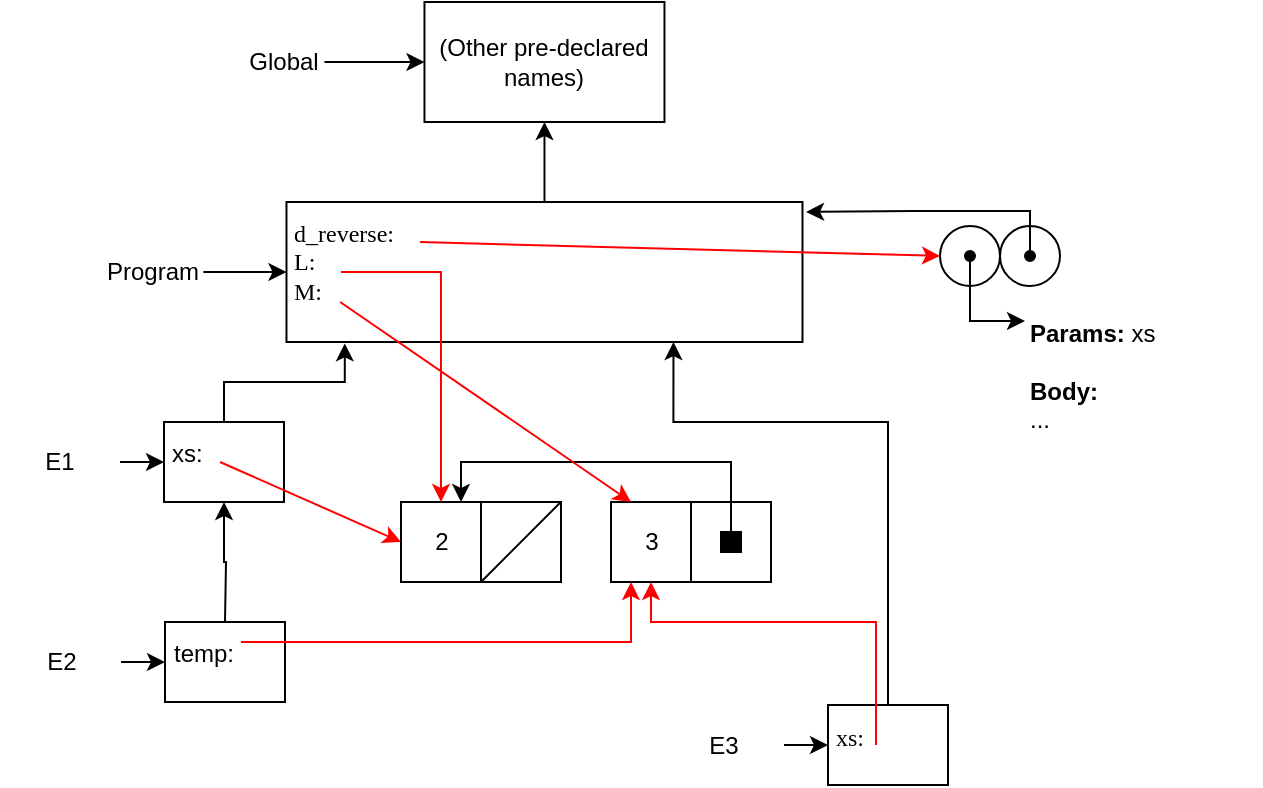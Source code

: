 <mxfile version="12.1.0" type="github" pages="3"><diagram id="VF_ZBnriuetuuz7fPPqq" name="Question 1"><mxGraphModel dx="1648" dy="747" grid="1" gridSize="10" guides="1" tooltips="1" connect="1" arrows="1" fold="1" page="1" pageScale="1" pageWidth="850" pageHeight="1100" math="0" shadow="0"><root><mxCell id="0"/><mxCell id="1" parent="0"/><mxCell id="IwfAGhp90YxtjQ1Y5No1-9" value="" style="group;rounded=0;fillColor=none;align=left;html=1;" parent="1" vertex="1" connectable="0"><mxGeometry x="142.238" y="20" width="210" height="60" as="geometry"/></mxCell><mxCell id="IwfAGhp90YxtjQ1Y5No1-10" value="(Other pre-declared names)" style="rounded=0;whiteSpace=wrap;html=1;align=center;verticalAlign=middle;spacingLeft=0;spacingTop=0;spacingBottom=0;spacingRight=0;spacing=4;" parent="IwfAGhp90YxtjQ1Y5No1-9" vertex="1"><mxGeometry x="90" width="120" height="60" as="geometry"/></mxCell><mxCell id="IwfAGhp90YxtjQ1Y5No1-11" style="edgeStyle=orthogonalEdgeStyle;rounded=0;orthogonalLoop=1;jettySize=auto;html=1;exitX=1;exitY=0.5;exitDx=0;exitDy=0;entryX=0;entryY=0.5;entryDx=0;entryDy=0;" parent="IwfAGhp90YxtjQ1Y5No1-9" source="IwfAGhp90YxtjQ1Y5No1-12" target="IwfAGhp90YxtjQ1Y5No1-10" edge="1"><mxGeometry relative="1" as="geometry"/></mxCell><mxCell id="IwfAGhp90YxtjQ1Y5No1-12" value="Global" style="text;html=1;strokeColor=none;fillColor=none;align=center;verticalAlign=middle;whiteSpace=wrap;rounded=0;" parent="IwfAGhp90YxtjQ1Y5No1-9" vertex="1"><mxGeometry y="20" width="40" height="20" as="geometry"/></mxCell><mxCell id="IwfAGhp90YxtjQ1Y5No1-13" value="" style="group;align=center;" parent="1" vertex="1" connectable="0"><mxGeometry x="71.238" y="120" width="350" height="70" as="geometry"/></mxCell><mxCell id="IwfAGhp90YxtjQ1Y5No1-14" value="&lt;div&gt;&lt;font face=&quot;Lucida Console&quot;&gt;d_reverse:&lt;/font&gt;&lt;/div&gt;&lt;div&gt;&lt;font face=&quot;Lucida Console&quot;&gt;L:&lt;/font&gt;&lt;/div&gt;&lt;div&gt;&lt;font face=&quot;Lucida Console&quot;&gt;M:&lt;br&gt;&lt;/font&gt;&lt;/div&gt;" style="rounded=0;whiteSpace=wrap;html=1;align=left;verticalAlign=top;spacingLeft=0;spacingTop=0;spacingBottom=0;spacingRight=0;spacing=4;" parent="IwfAGhp90YxtjQ1Y5No1-13" vertex="1"><mxGeometry x="92" width="258" height="70" as="geometry"/></mxCell><mxCell id="IwfAGhp90YxtjQ1Y5No1-15" style="edgeStyle=orthogonalEdgeStyle;rounded=0;orthogonalLoop=1;jettySize=auto;html=1;exitX=1;exitY=0.5;exitDx=0;exitDy=0;entryX=0;entryY=0.5;entryDx=0;entryDy=0;" parent="IwfAGhp90YxtjQ1Y5No1-13" source="IwfAGhp90YxtjQ1Y5No1-16" target="IwfAGhp90YxtjQ1Y5No1-14" edge="1"><mxGeometry relative="1" as="geometry"/></mxCell><mxCell id="IwfAGhp90YxtjQ1Y5No1-16" value="Program" style="text;html=1;strokeColor=none;fillColor=none;align=center;verticalAlign=middle;whiteSpace=wrap;rounded=0;" parent="IwfAGhp90YxtjQ1Y5No1-13" vertex="1"><mxGeometry x="-0.738" y="25" width="51.19" height="20" as="geometry"/></mxCell><mxCell id="IwfAGhp90YxtjQ1Y5No1-17" style="edgeStyle=orthogonalEdgeStyle;rounded=0;orthogonalLoop=1;jettySize=auto;html=1;exitX=0.5;exitY=0;exitDx=0;exitDy=0;" parent="1" source="IwfAGhp90YxtjQ1Y5No1-14" target="IwfAGhp90YxtjQ1Y5No1-10" edge="1"><mxGeometry relative="1" as="geometry"/></mxCell><mxCell id="IwfAGhp90YxtjQ1Y5No1-43" value="" style="group" parent="1" vertex="1" connectable="0"><mxGeometry x="490" y="117.5" width="160.5" height="144.966" as="geometry"/></mxCell><mxCell id="IwfAGhp90YxtjQ1Y5No1-44" value="" style="group" parent="IwfAGhp90YxtjQ1Y5No1-43" vertex="1" connectable="0"><mxGeometry y="14.466" width="60" height="30" as="geometry"/></mxCell><mxCell id="IwfAGhp90YxtjQ1Y5No1-45" value="" style="group" parent="IwfAGhp90YxtjQ1Y5No1-44" vertex="1" connectable="0"><mxGeometry width="60" height="30" as="geometry"/></mxCell><mxCell id="IwfAGhp90YxtjQ1Y5No1-46" value="" style="ellipse;whiteSpace=wrap;html=1;aspect=fixed;rounded=0;align=left;" parent="IwfAGhp90YxtjQ1Y5No1-45" vertex="1"><mxGeometry width="30" height="30" as="geometry"/></mxCell><mxCell id="IwfAGhp90YxtjQ1Y5No1-47" value="" style="ellipse;whiteSpace=wrap;html=1;aspect=fixed;rounded=0;align=left;" parent="IwfAGhp90YxtjQ1Y5No1-45" vertex="1"><mxGeometry x="30" width="30" height="30" as="geometry"/></mxCell><mxCell id="IwfAGhp90YxtjQ1Y5No1-48" value="" style="ellipse;whiteSpace=wrap;html=1;aspect=fixed;rounded=0;align=left;fillColor=#000000;" parent="IwfAGhp90YxtjQ1Y5No1-45" vertex="1"><mxGeometry x="42.5" y="12.5" width="5" height="5" as="geometry"/></mxCell><mxCell id="IwfAGhp90YxtjQ1Y5No1-49" value="" style="ellipse;whiteSpace=wrap;html=1;aspect=fixed;rounded=0;align=left;fillColor=#000000;" parent="IwfAGhp90YxtjQ1Y5No1-45" vertex="1"><mxGeometry x="12.5" y="12.5" width="5" height="5" as="geometry"/></mxCell><mxCell id="IwfAGhp90YxtjQ1Y5No1-50" value="&lt;b&gt;Params: &lt;/b&gt;xs&lt;br&gt;&lt;br&gt;&lt;b&gt;Body: &lt;/b&gt;&lt;br&gt;..." style="text;html=1;strokeColor=none;fillColor=none;align=left;verticalAlign=top;whiteSpace=wrap;rounded=0;" parent="IwfAGhp90YxtjQ1Y5No1-43" vertex="1"><mxGeometry x="42.5" y="54.966" width="118" height="90" as="geometry"/></mxCell><mxCell id="IwfAGhp90YxtjQ1Y5No1-51" style="edgeStyle=orthogonalEdgeStyle;rounded=0;orthogonalLoop=1;jettySize=auto;html=1;exitX=0.5;exitY=1;exitDx=0;exitDy=0;" parent="IwfAGhp90YxtjQ1Y5No1-43" source="IwfAGhp90YxtjQ1Y5No1-49" target="IwfAGhp90YxtjQ1Y5No1-50" edge="1"><mxGeometry relative="1" as="geometry"><mxPoint y="79.466" as="sourcePoint"/><mxPoint x="-20" y="62.5" as="targetPoint"/><Array as="points"><mxPoint x="15" y="62"/></Array></mxGeometry></mxCell><mxCell id="IwfAGhp90YxtjQ1Y5No1-52" style="edgeStyle=orthogonalEdgeStyle;rounded=0;orthogonalLoop=1;jettySize=auto;html=1;exitX=0.5;exitY=0;exitDx=0;exitDy=0;entryX=1.007;entryY=0.071;entryDx=0;entryDy=0;entryPerimeter=0;" parent="1" source="IwfAGhp90YxtjQ1Y5No1-48" target="IwfAGhp90YxtjQ1Y5No1-14" edge="1"><mxGeometry relative="1" as="geometry"><mxPoint x="477" y="90" as="targetPoint"/></mxGeometry></mxCell><mxCell id="IwfAGhp90YxtjQ1Y5No1-54" value="" style="group" parent="1" vertex="1" connectable="0"><mxGeometry x="220.5" y="270" width="80" height="40" as="geometry"/></mxCell><mxCell id="IwfAGhp90YxtjQ1Y5No1-55" value="2" style="whiteSpace=wrap;html=1;aspect=fixed;rounded=0;align=center;verticalAlign=middle;" parent="IwfAGhp90YxtjQ1Y5No1-54" vertex="1"><mxGeometry width="40" height="40" as="geometry"/></mxCell><mxCell id="IwfAGhp90YxtjQ1Y5No1-56" value="" style="whiteSpace=wrap;html=1;aspect=fixed;rounded=0;align=center;verticalAlign=middle;" parent="IwfAGhp90YxtjQ1Y5No1-54" vertex="1"><mxGeometry x="40" width="40" height="40" as="geometry"/></mxCell><mxCell id="IwfAGhp90YxtjQ1Y5No1-112" value="" style="endArrow=none;html=1;entryX=0.998;entryY=-0.004;entryDx=0;entryDy=0;entryPerimeter=0;exitX=0;exitY=0.996;exitDx=0;exitDy=0;exitPerimeter=0;strokeColor=#000000;" parent="IwfAGhp90YxtjQ1Y5No1-54" edge="1"><mxGeometry width="50" height="50" relative="1" as="geometry"><mxPoint x="40" y="40" as="sourcePoint"/><mxPoint x="79.92" as="targetPoint"/></mxGeometry></mxCell><mxCell id="IwfAGhp90YxtjQ1Y5No1-65" value="" style="group;verticalAlign=middle;align=center;" parent="1" vertex="1" connectable="0"><mxGeometry x="325.5" y="270" width="80" height="40" as="geometry"/></mxCell><mxCell id="IwfAGhp90YxtjQ1Y5No1-66" value="" style="group;rounded=0;fillColor=none;align=center;html=1;verticalAlign=middle;" parent="IwfAGhp90YxtjQ1Y5No1-65" vertex="1" connectable="0"><mxGeometry width="80" height="40" as="geometry"/></mxCell><mxCell id="IwfAGhp90YxtjQ1Y5No1-67" value="3" style="whiteSpace=wrap;html=1;aspect=fixed;rounded=0;align=center;verticalAlign=middle;" parent="IwfAGhp90YxtjQ1Y5No1-66" vertex="1"><mxGeometry width="40" height="40" as="geometry"/></mxCell><mxCell id="IwfAGhp90YxtjQ1Y5No1-68" value="" style="whiteSpace=wrap;html=1;aspect=fixed;rounded=0;align=center;verticalAlign=middle;" parent="IwfAGhp90YxtjQ1Y5No1-66" vertex="1"><mxGeometry x="40" width="40" height="40" as="geometry"/></mxCell><mxCell id="IwfAGhp90YxtjQ1Y5No1-108" value="" style="whiteSpace=wrap;html=1;aspect=fixed;rounded=0;fillColor=#000000;align=left;strokeColor=#000000;" parent="IwfAGhp90YxtjQ1Y5No1-66" vertex="1"><mxGeometry x="55" y="15" width="10" height="10" as="geometry"/></mxCell><mxCell id="IwfAGhp90YxtjQ1Y5No1-76" value="" style="group" parent="1" vertex="1" connectable="0"><mxGeometry x="20.0" y="230" width="142" height="40" as="geometry"/></mxCell><mxCell id="IwfAGhp90YxtjQ1Y5No1-77" value="xs:" style="rounded=0;whiteSpace=wrap;html=1;align=left;verticalAlign=top;spacingLeft=0;spacingTop=0;spacingBottom=0;spacingRight=0;spacing=4;" parent="IwfAGhp90YxtjQ1Y5No1-76" vertex="1"><mxGeometry x="82" width="60" height="40" as="geometry"/></mxCell><mxCell id="IwfAGhp90YxtjQ1Y5No1-78" style="edgeStyle=orthogonalEdgeStyle;rounded=0;orthogonalLoop=1;jettySize=auto;html=1;exitX=1;exitY=0.5;exitDx=0;exitDy=0;entryX=0;entryY=0.5;entryDx=0;entryDy=0;" parent="IwfAGhp90YxtjQ1Y5No1-76" source="IwfAGhp90YxtjQ1Y5No1-79" target="IwfAGhp90YxtjQ1Y5No1-77" edge="1"><mxGeometry relative="1" as="geometry"/></mxCell><mxCell id="IwfAGhp90YxtjQ1Y5No1-79" value="&lt;div&gt;E1&lt;/div&gt;" style="text;html=1;strokeColor=none;fillColor=none;align=center;verticalAlign=middle;whiteSpace=wrap;rounded=0;" parent="IwfAGhp90YxtjQ1Y5No1-76" vertex="1"><mxGeometry y="10" width="60" height="20" as="geometry"/></mxCell><mxCell id="IwfAGhp90YxtjQ1Y5No1-82" value="" style="group" parent="1" vertex="1" connectable="0"><mxGeometry x="20.5" y="330" width="142" height="40" as="geometry"/></mxCell><mxCell id="IwfAGhp90YxtjQ1Y5No1-83" value="&lt;div&gt;temp:&lt;/div&gt;" style="rounded=0;whiteSpace=wrap;html=1;align=left;verticalAlign=top;spacingLeft=0;spacingTop=0;spacingBottom=0;spacingRight=0;spacing=4;" parent="IwfAGhp90YxtjQ1Y5No1-82" vertex="1"><mxGeometry x="82" width="60" height="40" as="geometry"/></mxCell><mxCell id="IwfAGhp90YxtjQ1Y5No1-84" style="edgeStyle=orthogonalEdgeStyle;rounded=0;orthogonalLoop=1;jettySize=auto;html=1;exitX=1;exitY=0.5;exitDx=0;exitDy=0;entryX=0;entryY=0.5;entryDx=0;entryDy=0;" parent="IwfAGhp90YxtjQ1Y5No1-82" source="IwfAGhp90YxtjQ1Y5No1-85" target="IwfAGhp90YxtjQ1Y5No1-83" edge="1"><mxGeometry relative="1" as="geometry"/></mxCell><mxCell id="IwfAGhp90YxtjQ1Y5No1-85" value="&lt;div&gt;E2&lt;/div&gt;" style="text;html=1;strokeColor=none;fillColor=none;align=center;verticalAlign=middle;whiteSpace=wrap;rounded=0;" parent="IwfAGhp90YxtjQ1Y5No1-82" vertex="1"><mxGeometry y="10" width="60" height="20" as="geometry"/></mxCell><mxCell id="IwfAGhp90YxtjQ1Y5No1-88" value="" style="group" parent="1" vertex="1" connectable="0"><mxGeometry x="352.0" y="371.5" width="142" height="40" as="geometry"/></mxCell><mxCell id="IwfAGhp90YxtjQ1Y5No1-89" value="&lt;font face=&quot;Lucida Console&quot;&gt;xs: &lt;br&gt;&lt;/font&gt;" style="rounded=0;whiteSpace=wrap;html=1;align=left;verticalAlign=top;spacingLeft=0;spacingTop=0;spacingBottom=0;spacingRight=0;spacing=4;" parent="IwfAGhp90YxtjQ1Y5No1-88" vertex="1"><mxGeometry x="82" width="60" height="40" as="geometry"/></mxCell><mxCell id="IwfAGhp90YxtjQ1Y5No1-90" style="edgeStyle=orthogonalEdgeStyle;rounded=0;orthogonalLoop=1;jettySize=auto;html=1;exitX=1;exitY=0.5;exitDx=0;exitDy=0;entryX=0;entryY=0.5;entryDx=0;entryDy=0;" parent="IwfAGhp90YxtjQ1Y5No1-88" source="IwfAGhp90YxtjQ1Y5No1-91" target="IwfAGhp90YxtjQ1Y5No1-89" edge="1"><mxGeometry relative="1" as="geometry"/></mxCell><mxCell id="IwfAGhp90YxtjQ1Y5No1-91" value="E3" style="text;html=1;strokeColor=none;fillColor=none;align=center;verticalAlign=middle;whiteSpace=wrap;rounded=0;" parent="IwfAGhp90YxtjQ1Y5No1-88" vertex="1"><mxGeometry y="10" width="60" height="20" as="geometry"/></mxCell><mxCell id="IwfAGhp90YxtjQ1Y5No1-92" value="" style="edgeStyle=orthogonalEdgeStyle;rounded=0;orthogonalLoop=1;jettySize=auto;html=1;entryX=0.5;entryY=1;entryDx=0;entryDy=0;" parent="1" target="IwfAGhp90YxtjQ1Y5No1-77" edge="1"><mxGeometry relative="1" as="geometry"><mxPoint x="103.5" y="391.5" as="targetPoint"/><mxPoint x="132.5" y="330" as="sourcePoint"/></mxGeometry></mxCell><mxCell id="IwfAGhp90YxtjQ1Y5No1-94" style="edgeStyle=orthogonalEdgeStyle;rounded=0;orthogonalLoop=1;jettySize=auto;html=1;exitX=0.5;exitY=0;exitDx=0;exitDy=0;entryX=0.75;entryY=1;entryDx=0;entryDy=0;" parent="1" source="IwfAGhp90YxtjQ1Y5No1-89" target="IwfAGhp90YxtjQ1Y5No1-14" edge="1"><mxGeometry relative="1" as="geometry"><Array as="points"><mxPoint x="464.5" y="230"/><mxPoint x="356.5" y="230"/></Array></mxGeometry></mxCell><mxCell id="IwfAGhp90YxtjQ1Y5No1-97" value="" style="edgeStyle=orthogonalEdgeStyle;rounded=0;orthogonalLoop=1;jettySize=auto;html=1;entryX=0.113;entryY=1.01;entryDx=0;entryDy=0;exitX=0.5;exitY=0;exitDx=0;exitDy=0;entryPerimeter=0;" parent="1" source="IwfAGhp90YxtjQ1Y5No1-77" target="IwfAGhp90YxtjQ1Y5No1-14" edge="1"><mxGeometry relative="1" as="geometry"><mxPoint x="232.5" y="211.5" as="targetPoint"/></mxGeometry></mxCell><mxCell id="IwfAGhp90YxtjQ1Y5No1-105" style="edgeStyle=orthogonalEdgeStyle;rounded=0;orthogonalLoop=1;jettySize=auto;html=1;entryX=0.5;entryY=0;entryDx=0;entryDy=0;strokeColor=#FF0000;" parent="1" target="IwfAGhp90YxtjQ1Y5No1-55" edge="1"><mxGeometry relative="1" as="geometry"><mxPoint x="190.5" y="155" as="sourcePoint"/><Array as="points"><mxPoint x="240.5" y="155"/></Array></mxGeometry></mxCell><mxCell id="IwfAGhp90YxtjQ1Y5No1-106" style="edgeStyle=orthogonalEdgeStyle;rounded=0;orthogonalLoop=1;jettySize=auto;html=1;exitX=0.4;exitY=0.5;exitDx=0;exitDy=0;entryX=0.5;entryY=1;entryDx=0;entryDy=0;strokeColor=#FF0000;exitPerimeter=0;" parent="1" source="IwfAGhp90YxtjQ1Y5No1-89" target="IwfAGhp90YxtjQ1Y5No1-67" edge="1"><mxGeometry relative="1" as="geometry"><Array as="points"><mxPoint x="458" y="330"/><mxPoint x="345" y="330"/></Array></mxGeometry></mxCell><mxCell id="IwfAGhp90YxtjQ1Y5No1-107" style="edgeStyle=orthogonalEdgeStyle;rounded=0;orthogonalLoop=1;jettySize=auto;html=1;exitX=0.633;exitY=0.25;exitDx=0;exitDy=0;entryX=0.25;entryY=1;entryDx=0;entryDy=0;strokeColor=#FF0000;exitPerimeter=0;" parent="1" source="IwfAGhp90YxtjQ1Y5No1-83" target="IwfAGhp90YxtjQ1Y5No1-67" edge="1"><mxGeometry relative="1" as="geometry"/></mxCell><mxCell id="IwfAGhp90YxtjQ1Y5No1-110" style="edgeStyle=orthogonalEdgeStyle;rounded=0;orthogonalLoop=1;jettySize=auto;html=1;exitX=0.5;exitY=0;exitDx=0;exitDy=0;entryX=0.75;entryY=0;entryDx=0;entryDy=0;strokeColor=#000000;" parent="1" source="IwfAGhp90YxtjQ1Y5No1-108" target="IwfAGhp90YxtjQ1Y5No1-55" edge="1"><mxGeometry relative="1" as="geometry"><Array as="points"><mxPoint x="385.5" y="250"/><mxPoint x="250.5" y="250"/></Array></mxGeometry></mxCell><mxCell id="WaqhyDtt0OW5ewBNpVoo-1" value="" style="endArrow=classic;html=1;strokeColor=#FF0000;exitX=0.104;exitY=0.714;exitDx=0;exitDy=0;exitPerimeter=0;entryX=0.25;entryY=0;entryDx=0;entryDy=0;" parent="1" source="IwfAGhp90YxtjQ1Y5No1-14" target="IwfAGhp90YxtjQ1Y5No1-67" edge="1"><mxGeometry width="50" height="50" relative="1" as="geometry"><mxPoint x="20" y="480" as="sourcePoint"/><mxPoint x="70" y="430" as="targetPoint"/></mxGeometry></mxCell><mxCell id="WaqhyDtt0OW5ewBNpVoo-4" value="" style="endArrow=classic;html=1;strokeColor=#FF0000;entryX=0;entryY=0.5;entryDx=0;entryDy=0;exitX=0.467;exitY=0.5;exitDx=0;exitDy=0;exitPerimeter=0;" parent="1" source="IwfAGhp90YxtjQ1Y5No1-77" target="IwfAGhp90YxtjQ1Y5No1-55" edge="1"><mxGeometry width="50" height="50" relative="1" as="geometry"><mxPoint x="20" y="480" as="sourcePoint"/><mxPoint x="70" y="430" as="targetPoint"/></mxGeometry></mxCell><mxCell id="WaqhyDtt0OW5ewBNpVoo-5" value="" style="endArrow=classic;html=1;strokeColor=#FF0000;entryX=0;entryY=0.5;entryDx=0;entryDy=0;exitX=0.259;exitY=0.286;exitDx=0;exitDy=0;exitPerimeter=0;" parent="1" source="IwfAGhp90YxtjQ1Y5No1-14" target="IwfAGhp90YxtjQ1Y5No1-46" edge="1"><mxGeometry width="50" height="50" relative="1" as="geometry"><mxPoint x="450" y="220" as="sourcePoint"/><mxPoint x="500" y="170" as="targetPoint"/></mxGeometry></mxCell></root></mxGraphModel></diagram><diagram id="-0Q4DTUhl1iKw-ddU51k" name="Question 2"><mxGraphModel dx="1648" dy="747" grid="1" gridSize="10" guides="1" tooltips="1" connect="1" arrows="1" fold="1" page="1" pageScale="1" pageWidth="850" pageHeight="1100" math="0" shadow="0"><root><mxCell id="FPa7B8VxKvEvEsfBk5YI-0"/><mxCell id="FPa7B8VxKvEvEsfBk5YI-1" parent="FPa7B8VxKvEvEsfBk5YI-0"/><mxCell id="FPa7B8VxKvEvEsfBk5YI-2" value="" style="group;rounded=0;fillColor=none;align=left;html=1;strokeColor=none;" parent="FPa7B8VxKvEvEsfBk5YI-1" vertex="1" connectable="0"><mxGeometry x="91.738" y="20" width="210" height="60" as="geometry"/></mxCell><mxCell id="FPa7B8VxKvEvEsfBk5YI-3" value="(Other pre-declared names)" style="rounded=0;whiteSpace=wrap;html=1;align=center;verticalAlign=middle;spacingLeft=0;spacingTop=0;spacingBottom=0;spacingRight=0;spacing=4;" parent="FPa7B8VxKvEvEsfBk5YI-2" vertex="1"><mxGeometry x="90" width="120" height="60" as="geometry"/></mxCell><mxCell id="FPa7B8VxKvEvEsfBk5YI-4" style="edgeStyle=orthogonalEdgeStyle;rounded=0;orthogonalLoop=1;jettySize=auto;html=1;exitX=1;exitY=0.5;exitDx=0;exitDy=0;entryX=0;entryY=0.5;entryDx=0;entryDy=0;" parent="FPa7B8VxKvEvEsfBk5YI-2" source="FPa7B8VxKvEvEsfBk5YI-5" target="FPa7B8VxKvEvEsfBk5YI-3" edge="1"><mxGeometry relative="1" as="geometry"/></mxCell><mxCell id="FPa7B8VxKvEvEsfBk5YI-5" value="Global" style="text;html=1;strokeColor=none;fillColor=none;align=center;verticalAlign=middle;whiteSpace=wrap;rounded=0;" parent="FPa7B8VxKvEvEsfBk5YI-2" vertex="1"><mxGeometry y="20" width="40" height="20" as="geometry"/></mxCell><mxCell id="FPa7B8VxKvEvEsfBk5YI-6" value="" style="group;align=center;strokeColor=none;" parent="FPa7B8VxKvEvEsfBk5YI-1" vertex="1" connectable="0"><mxGeometry x="20.738" y="120" width="350" height="70" as="geometry"/></mxCell><mxCell id="FPa7B8VxKvEvEsfBk5YI-7" value="&lt;div&gt;twice:&lt;/div&gt;&lt;div&gt;yy: 15&lt;br&gt;&lt;/div&gt;" style="rounded=0;whiteSpace=wrap;html=1;align=left;verticalAlign=top;spacingLeft=0;spacingTop=0;spacingBottom=0;spacingRight=0;spacing=4;" parent="FPa7B8VxKvEvEsfBk5YI-6" vertex="1"><mxGeometry x="92" width="258" height="70" as="geometry"/></mxCell><mxCell id="FPa7B8VxKvEvEsfBk5YI-8" style="edgeStyle=orthogonalEdgeStyle;rounded=0;orthogonalLoop=1;jettySize=auto;html=1;exitX=1;exitY=0.5;exitDx=0;exitDy=0;entryX=0;entryY=0.5;entryDx=0;entryDy=0;" parent="FPa7B8VxKvEvEsfBk5YI-6" source="FPa7B8VxKvEvEsfBk5YI-9" target="FPa7B8VxKvEvEsfBk5YI-7" edge="1"><mxGeometry relative="1" as="geometry"/></mxCell><mxCell id="FPa7B8VxKvEvEsfBk5YI-9" value="Program" style="text;html=1;strokeColor=none;fillColor=none;align=center;verticalAlign=middle;whiteSpace=wrap;rounded=0;" parent="FPa7B8VxKvEvEsfBk5YI-6" vertex="1"><mxGeometry x="-0.738" y="25" width="51.19" height="20" as="geometry"/></mxCell><mxCell id="FPa7B8VxKvEvEsfBk5YI-10" style="edgeStyle=orthogonalEdgeStyle;rounded=0;orthogonalLoop=1;jettySize=auto;html=1;exitX=0.5;exitY=0;exitDx=0;exitDy=0;strokeColor=#000000;" parent="FPa7B8VxKvEvEsfBk5YI-1" source="FPa7B8VxKvEvEsfBk5YI-7" target="FPa7B8VxKvEvEsfBk5YI-3" edge="1"><mxGeometry relative="1" as="geometry"/></mxCell><mxCell id="BxCmsMI_4xoumozLW6Kw-0" value="" style="group" parent="FPa7B8VxKvEvEsfBk5YI-1" vertex="1" connectable="0"><mxGeometry x="52" y="220" width="160.5" height="144.966" as="geometry"/></mxCell><mxCell id="BxCmsMI_4xoumozLW6Kw-1" value="" style="group" parent="BxCmsMI_4xoumozLW6Kw-0" vertex="1" connectable="0"><mxGeometry y="19.966" width="60" height="30" as="geometry"/></mxCell><mxCell id="BxCmsMI_4xoumozLW6Kw-2" value="" style="group" parent="BxCmsMI_4xoumozLW6Kw-1" vertex="1" connectable="0"><mxGeometry width="60" height="30" as="geometry"/></mxCell><mxCell id="BxCmsMI_4xoumozLW6Kw-3" value="" style="ellipse;whiteSpace=wrap;html=1;aspect=fixed;rounded=0;align=left;" parent="BxCmsMI_4xoumozLW6Kw-2" vertex="1"><mxGeometry width="30" height="30" as="geometry"/></mxCell><mxCell id="BxCmsMI_4xoumozLW6Kw-4" value="" style="ellipse;whiteSpace=wrap;html=1;aspect=fixed;rounded=0;align=left;" parent="BxCmsMI_4xoumozLW6Kw-2" vertex="1"><mxGeometry x="30" width="30" height="30" as="geometry"/></mxCell><mxCell id="BxCmsMI_4xoumozLW6Kw-5" value="" style="ellipse;whiteSpace=wrap;html=1;aspect=fixed;rounded=0;align=left;fillColor=#000000;" parent="BxCmsMI_4xoumozLW6Kw-2" vertex="1"><mxGeometry x="42.5" y="12.5" width="5" height="5" as="geometry"/></mxCell><mxCell id="BxCmsMI_4xoumozLW6Kw-6" value="" style="ellipse;whiteSpace=wrap;html=1;aspect=fixed;rounded=0;align=left;fillColor=#000000;" parent="BxCmsMI_4xoumozLW6Kw-2" vertex="1"><mxGeometry x="12.5" y="12.5" width="5" height="5" as="geometry"/></mxCell><mxCell id="BxCmsMI_4xoumozLW6Kw-7" value="&lt;b&gt;Params: &lt;/b&gt;f&lt;br&gt;&lt;br&gt;&lt;b&gt;Body: &lt;/b&gt;&lt;br&gt;x =&amp;gt; f(f(x))" style="text;html=1;strokeColor=none;fillColor=none;align=left;verticalAlign=top;whiteSpace=wrap;rounded=0;" parent="BxCmsMI_4xoumozLW6Kw-0" vertex="1"><mxGeometry x="42.5" y="54.966" width="118" height="90" as="geometry"/></mxCell><mxCell id="BxCmsMI_4xoumozLW6Kw-8" style="edgeStyle=orthogonalEdgeStyle;rounded=0;orthogonalLoop=1;jettySize=auto;html=1;exitX=0.5;exitY=1;exitDx=0;exitDy=0;entryX=0;entryY=0.25;entryDx=0;entryDy=0;" parent="BxCmsMI_4xoumozLW6Kw-0" source="BxCmsMI_4xoumozLW6Kw-6" target="BxCmsMI_4xoumozLW6Kw-7" edge="1"><mxGeometry relative="1" as="geometry"><mxPoint y="84.966" as="sourcePoint"/></mxGeometry></mxCell><mxCell id="BxCmsMI_4xoumozLW6Kw-9" style="edgeStyle=orthogonalEdgeStyle;rounded=0;orthogonalLoop=1;jettySize=auto;html=1;exitX=0.5;exitY=0;exitDx=0;exitDy=0;entryX=0.059;entryY=1;entryDx=0;entryDy=0;entryPerimeter=0;" parent="FPa7B8VxKvEvEsfBk5YI-1" source="BxCmsMI_4xoumozLW6Kw-5" target="FPa7B8VxKvEvEsfBk5YI-7" edge="1"><mxGeometry relative="1" as="geometry"><mxPoint x="96.69" y="220" as="targetPoint"/></mxGeometry></mxCell><mxCell id="BxCmsMI_4xoumozLW6Kw-10" value="" style="endArrow=classic;html=1;exitX=0.144;exitY=0.143;exitDx=0;exitDy=0;exitPerimeter=0;entryX=0.5;entryY=0;entryDx=0;entryDy=0;strokeColor=#FF0000;" parent="FPa7B8VxKvEvEsfBk5YI-1" source="FPa7B8VxKvEvEsfBk5YI-7" target="BxCmsMI_4xoumozLW6Kw-3" edge="1"><mxGeometry width="50" height="50" relative="1" as="geometry"><mxPoint x="280" y="350" as="sourcePoint"/><mxPoint x="330" y="300" as="targetPoint"/></mxGeometry></mxCell><mxCell id="BxCmsMI_4xoumozLW6Kw-11" value="" style="group" parent="FPa7B8VxKvEvEsfBk5YI-1" vertex="1" connectable="0"><mxGeometry x="182" y="220" width="160.5" height="144.966" as="geometry"/></mxCell><mxCell id="BxCmsMI_4xoumozLW6Kw-12" value="" style="group" parent="BxCmsMI_4xoumozLW6Kw-11" vertex="1" connectable="0"><mxGeometry y="19.966" width="60" height="30" as="geometry"/></mxCell><mxCell id="BxCmsMI_4xoumozLW6Kw-13" value="" style="group" parent="BxCmsMI_4xoumozLW6Kw-12" vertex="1" connectable="0"><mxGeometry width="60" height="30" as="geometry"/></mxCell><mxCell id="BxCmsMI_4xoumozLW6Kw-14" value="" style="ellipse;whiteSpace=wrap;html=1;aspect=fixed;rounded=0;align=left;" parent="BxCmsMI_4xoumozLW6Kw-13" vertex="1"><mxGeometry width="30" height="30" as="geometry"/></mxCell><mxCell id="BxCmsMI_4xoumozLW6Kw-15" value="" style="ellipse;whiteSpace=wrap;html=1;aspect=fixed;rounded=0;align=left;direction=south;" parent="BxCmsMI_4xoumozLW6Kw-13" vertex="1"><mxGeometry x="30" width="30" height="30" as="geometry"/></mxCell><mxCell id="BxCmsMI_4xoumozLW6Kw-16" value="" style="ellipse;whiteSpace=wrap;html=1;aspect=fixed;rounded=0;align=left;fillColor=#000000;" parent="BxCmsMI_4xoumozLW6Kw-13" vertex="1"><mxGeometry x="42.5" y="12.5" width="5" height="5" as="geometry"/></mxCell><mxCell id="BxCmsMI_4xoumozLW6Kw-17" value="" style="ellipse;whiteSpace=wrap;html=1;aspect=fixed;rounded=0;align=left;fillColor=#000000;" parent="BxCmsMI_4xoumozLW6Kw-13" vertex="1"><mxGeometry x="12.5" y="12.5" width="5" height="5" as="geometry"/></mxCell><mxCell id="BxCmsMI_4xoumozLW6Kw-18" value="&lt;b&gt;Params: &lt;/b&gt;x&lt;br&gt;&lt;br&gt;&lt;b&gt;Body: &lt;/b&gt;&lt;br&gt;2 * x + 1" style="text;html=1;strokeColor=none;fillColor=none;align=left;verticalAlign=top;whiteSpace=wrap;rounded=0;" parent="BxCmsMI_4xoumozLW6Kw-11" vertex="1"><mxGeometry x="42.5" y="54.966" width="118" height="90" as="geometry"/></mxCell><mxCell id="BxCmsMI_4xoumozLW6Kw-19" style="edgeStyle=orthogonalEdgeStyle;rounded=0;orthogonalLoop=1;jettySize=auto;html=1;exitX=0.5;exitY=1;exitDx=0;exitDy=0;entryX=0;entryY=0.25;entryDx=0;entryDy=0;" parent="BxCmsMI_4xoumozLW6Kw-11" source="BxCmsMI_4xoumozLW6Kw-17" target="BxCmsMI_4xoumozLW6Kw-18" edge="1"><mxGeometry relative="1" as="geometry"><mxPoint y="84.966" as="sourcePoint"/></mxGeometry></mxCell><mxCell id="BxCmsMI_4xoumozLW6Kw-20" style="edgeStyle=orthogonalEdgeStyle;rounded=0;orthogonalLoop=1;jettySize=auto;html=1;exitX=0.5;exitY=0;exitDx=0;exitDy=0;entryX=0.25;entryY=1;entryDx=0;entryDy=0;" parent="FPa7B8VxKvEvEsfBk5YI-1" source="BxCmsMI_4xoumozLW6Kw-16" target="FPa7B8VxKvEvEsfBk5YI-7" edge="1"><mxGeometry relative="1" as="geometry"><mxPoint x="226.69" y="220" as="targetPoint"/></mxGeometry></mxCell><mxCell id="BxCmsMI_4xoumozLW6Kw-23" value="" style="group" parent="FPa7B8VxKvEvEsfBk5YI-1" vertex="1" connectable="0"><mxGeometry x="190.0" y="400" width="142" height="40" as="geometry"/></mxCell><mxCell id="BxCmsMI_4xoumozLW6Kw-24" value="f: " style="rounded=0;whiteSpace=wrap;html=1;align=left;verticalAlign=top;spacingLeft=0;spacingTop=0;spacingBottom=0;spacingRight=0;spacing=4;" parent="BxCmsMI_4xoumozLW6Kw-23" vertex="1"><mxGeometry x="82" width="60" height="40" as="geometry"/></mxCell><mxCell id="BxCmsMI_4xoumozLW6Kw-25" style="edgeStyle=orthogonalEdgeStyle;rounded=0;orthogonalLoop=1;jettySize=auto;html=1;exitX=1;exitY=0.5;exitDx=0;exitDy=0;entryX=0;entryY=0.5;entryDx=0;entryDy=0;" parent="BxCmsMI_4xoumozLW6Kw-23" source="BxCmsMI_4xoumozLW6Kw-26" target="BxCmsMI_4xoumozLW6Kw-24" edge="1"><mxGeometry relative="1" as="geometry"/></mxCell><mxCell id="BxCmsMI_4xoumozLW6Kw-26" value="E1" style="text;html=1;strokeColor=none;fillColor=none;align=center;verticalAlign=middle;whiteSpace=wrap;rounded=0;" parent="BxCmsMI_4xoumozLW6Kw-23" vertex="1"><mxGeometry y="10" width="60" height="20" as="geometry"/></mxCell><mxCell id="BxCmsMI_4xoumozLW6Kw-27" style="edgeStyle=orthogonalEdgeStyle;rounded=0;orthogonalLoop=1;jettySize=auto;html=1;exitX=0.5;exitY=0;exitDx=0;exitDy=0;strokeColor=#000000;entryX=0.732;entryY=1.013;entryDx=0;entryDy=0;entryPerimeter=0;" parent="FPa7B8VxKvEvEsfBk5YI-1" source="BxCmsMI_4xoumozLW6Kw-24" target="FPa7B8VxKvEvEsfBk5YI-7" edge="1"><mxGeometry relative="1" as="geometry"><mxPoint x="330" y="240" as="targetPoint"/><Array as="points"><mxPoint x="302" y="240"/></Array></mxGeometry></mxCell><mxCell id="BxCmsMI_4xoumozLW6Kw-28" value="" style="endArrow=classic;html=1;strokeColor=#FF0000;exitX=0.3;exitY=0.5;exitDx=0;exitDy=0;exitPerimeter=0;entryX=1;entryY=0.5;entryDx=0;entryDy=0;" parent="FPa7B8VxKvEvEsfBk5YI-1" source="BxCmsMI_4xoumozLW6Kw-24" target="BxCmsMI_4xoumozLW6Kw-15" edge="1"><mxGeometry width="50" height="50" relative="1" as="geometry"><mxPoint x="20" y="510" as="sourcePoint"/><mxPoint x="70" y="460" as="targetPoint"/></mxGeometry></mxCell><mxCell id="BxCmsMI_4xoumozLW6Kw-29" value="" style="group" parent="FPa7B8VxKvEvEsfBk5YI-1" vertex="1" connectable="0"><mxGeometry x="153.5" y="449.833" width="268.5" height="170.167" as="geometry"/></mxCell><mxCell id="BxCmsMI_4xoumozLW6Kw-30" value="" style="group" parent="BxCmsMI_4xoumozLW6Kw-29" vertex="1" connectable="0"><mxGeometry y="19.966" width="60" height="30" as="geometry"/></mxCell><mxCell id="BxCmsMI_4xoumozLW6Kw-31" value="" style="group" parent="BxCmsMI_4xoumozLW6Kw-30" vertex="1" connectable="0"><mxGeometry width="60" height="30" as="geometry"/></mxCell><mxCell id="BxCmsMI_4xoumozLW6Kw-32" value="" style="ellipse;whiteSpace=wrap;html=1;aspect=fixed;rounded=0;align=left;" parent="BxCmsMI_4xoumozLW6Kw-31" vertex="1"><mxGeometry width="30" height="30" as="geometry"/></mxCell><mxCell id="BxCmsMI_4xoumozLW6Kw-33" value="" style="ellipse;whiteSpace=wrap;html=1;aspect=fixed;rounded=0;align=left;" parent="BxCmsMI_4xoumozLW6Kw-31" vertex="1"><mxGeometry x="30" width="30" height="30" as="geometry"/></mxCell><mxCell id="BxCmsMI_4xoumozLW6Kw-34" value="" style="ellipse;whiteSpace=wrap;html=1;aspect=fixed;rounded=0;align=left;fillColor=#000000;" parent="BxCmsMI_4xoumozLW6Kw-31" vertex="1"><mxGeometry x="42.5" y="12.5" width="5" height="5" as="geometry"/></mxCell><mxCell id="BxCmsMI_4xoumozLW6Kw-35" value="" style="ellipse;whiteSpace=wrap;html=1;aspect=fixed;rounded=0;align=left;fillColor=#000000;" parent="BxCmsMI_4xoumozLW6Kw-31" vertex="1"><mxGeometry x="12.5" y="12.5" width="5" height="5" as="geometry"/></mxCell><mxCell id="BxCmsMI_4xoumozLW6Kw-36" value="&lt;b&gt;Params: &lt;/b&gt;x&lt;br&gt;&lt;br&gt;&lt;b&gt;Body: &lt;/b&gt;&lt;br&gt;f(f(x))" style="text;html=1;strokeColor=none;fillColor=none;align=left;verticalAlign=top;whiteSpace=wrap;rounded=0;" parent="BxCmsMI_4xoumozLW6Kw-29" vertex="1"><mxGeometry x="42.5" y="54.966" width="118" height="90" as="geometry"/></mxCell><mxCell id="BxCmsMI_4xoumozLW6Kw-37" style="edgeStyle=orthogonalEdgeStyle;rounded=0;orthogonalLoop=1;jettySize=auto;html=1;exitX=0.5;exitY=1;exitDx=0;exitDy=0;entryX=0;entryY=0.25;entryDx=0;entryDy=0;" parent="BxCmsMI_4xoumozLW6Kw-29" source="BxCmsMI_4xoumozLW6Kw-35" target="BxCmsMI_4xoumozLW6Kw-36" edge="1"><mxGeometry relative="1" as="geometry"><mxPoint y="84.966" as="sourcePoint"/></mxGeometry></mxCell><mxCell id="BxCmsMI_4xoumozLW6Kw-39" value="" style="group" parent="BxCmsMI_4xoumozLW6Kw-29" vertex="1" connectable="0"><mxGeometry x="36.5" y="130.167" width="142" height="40" as="geometry"/></mxCell><mxCell id="BxCmsMI_4xoumozLW6Kw-40" value="x: 3" style="rounded=0;whiteSpace=wrap;html=1;align=left;verticalAlign=top;spacingLeft=0;spacingTop=0;spacingBottom=0;spacingRight=0;spacing=4;" parent="BxCmsMI_4xoumozLW6Kw-39" vertex="1"><mxGeometry x="82" width="60" height="40" as="geometry"/></mxCell><mxCell id="BxCmsMI_4xoumozLW6Kw-41" style="edgeStyle=orthogonalEdgeStyle;rounded=0;orthogonalLoop=1;jettySize=auto;html=1;exitX=1;exitY=0.5;exitDx=0;exitDy=0;entryX=0;entryY=0.5;entryDx=0;entryDy=0;" parent="BxCmsMI_4xoumozLW6Kw-39" source="BxCmsMI_4xoumozLW6Kw-42" target="BxCmsMI_4xoumozLW6Kw-40" edge="1"><mxGeometry relative="1" as="geometry"/></mxCell><mxCell id="BxCmsMI_4xoumozLW6Kw-42" value="E2" style="text;html=1;strokeColor=none;fillColor=none;align=center;verticalAlign=middle;whiteSpace=wrap;rounded=0;" parent="BxCmsMI_4xoumozLW6Kw-39" vertex="1"><mxGeometry y="10" width="60" height="20" as="geometry"/></mxCell><mxCell id="BxCmsMI_4xoumozLW6Kw-38" style="edgeStyle=orthogonalEdgeStyle;rounded=0;orthogonalLoop=1;jettySize=auto;html=1;exitX=0.5;exitY=0;exitDx=0;exitDy=0;entryX=0.25;entryY=1;entryDx=0;entryDy=0;" parent="FPa7B8VxKvEvEsfBk5YI-1" source="BxCmsMI_4xoumozLW6Kw-34" target="BxCmsMI_4xoumozLW6Kw-24" edge="1"><mxGeometry relative="1" as="geometry"><mxPoint x="250.405" y="440.19" as="targetPoint"/></mxGeometry></mxCell><mxCell id="BxCmsMI_4xoumozLW6Kw-43" style="edgeStyle=orthogonalEdgeStyle;rounded=0;orthogonalLoop=1;jettySize=auto;html=1;exitX=0.5;exitY=0;exitDx=0;exitDy=0;entryX=0.5;entryY=1;entryDx=0;entryDy=0;strokeColor=#000000;" parent="FPa7B8VxKvEvEsfBk5YI-1" source="BxCmsMI_4xoumozLW6Kw-40" target="BxCmsMI_4xoumozLW6Kw-24" edge="1"><mxGeometry relative="1" as="geometry"/></mxCell><mxCell id="BxCmsMI_4xoumozLW6Kw-44" value="" style="group" parent="FPa7B8VxKvEvEsfBk5YI-1" vertex="1" connectable="0"><mxGeometry x="310.0" y="340" width="142" height="40" as="geometry"/></mxCell><mxCell id="BxCmsMI_4xoumozLW6Kw-45" value="x: 3" style="rounded=0;whiteSpace=wrap;html=1;align=left;verticalAlign=top;spacingLeft=0;spacingTop=0;spacingBottom=0;spacingRight=0;spacing=4;" parent="BxCmsMI_4xoumozLW6Kw-44" vertex="1"><mxGeometry x="82" width="60" height="40" as="geometry"/></mxCell><mxCell id="BxCmsMI_4xoumozLW6Kw-46" style="edgeStyle=orthogonalEdgeStyle;rounded=0;orthogonalLoop=1;jettySize=auto;html=1;exitX=1;exitY=0.5;exitDx=0;exitDy=0;entryX=0;entryY=0.5;entryDx=0;entryDy=0;" parent="BxCmsMI_4xoumozLW6Kw-44" source="BxCmsMI_4xoumozLW6Kw-47" target="BxCmsMI_4xoumozLW6Kw-45" edge="1"><mxGeometry relative="1" as="geometry"/></mxCell><mxCell id="BxCmsMI_4xoumozLW6Kw-47" value="E3" style="text;html=1;strokeColor=none;fillColor=none;align=center;verticalAlign=middle;whiteSpace=wrap;rounded=0;" parent="BxCmsMI_4xoumozLW6Kw-44" vertex="1"><mxGeometry y="10" width="60" height="20" as="geometry"/></mxCell><mxCell id="BxCmsMI_4xoumozLW6Kw-48" style="edgeStyle=orthogonalEdgeStyle;rounded=0;orthogonalLoop=1;jettySize=auto;html=1;exitX=0.5;exitY=0;exitDx=0;exitDy=0;entryX=0.817;entryY=0.996;entryDx=0;entryDy=0;entryPerimeter=0;strokeColor=#000000;" parent="FPa7B8VxKvEvEsfBk5YI-1" source="BxCmsMI_4xoumozLW6Kw-45" target="FPa7B8VxKvEvEsfBk5YI-7" edge="1"><mxGeometry relative="1" as="geometry"/></mxCell><mxCell id="BxCmsMI_4xoumozLW6Kw-49" value="" style="group" parent="FPa7B8VxKvEvEsfBk5YI-1" vertex="1" connectable="0"><mxGeometry x="351.0" y="410" width="142" height="40" as="geometry"/></mxCell><mxCell id="BxCmsMI_4xoumozLW6Kw-50" value="x: 7" style="rounded=0;whiteSpace=wrap;html=1;align=left;verticalAlign=top;spacingLeft=0;spacingTop=0;spacingBottom=0;spacingRight=0;spacing=4;" parent="BxCmsMI_4xoumozLW6Kw-49" vertex="1"><mxGeometry x="82" width="60" height="40" as="geometry"/></mxCell><mxCell id="BxCmsMI_4xoumozLW6Kw-51" style="edgeStyle=orthogonalEdgeStyle;rounded=0;orthogonalLoop=1;jettySize=auto;html=1;exitX=1;exitY=0.5;exitDx=0;exitDy=0;entryX=0;entryY=0.5;entryDx=0;entryDy=0;" parent="BxCmsMI_4xoumozLW6Kw-49" source="BxCmsMI_4xoumozLW6Kw-52" target="BxCmsMI_4xoumozLW6Kw-50" edge="1"><mxGeometry relative="1" as="geometry"/></mxCell><mxCell id="BxCmsMI_4xoumozLW6Kw-52" value="E4" style="text;html=1;strokeColor=none;fillColor=none;align=center;verticalAlign=middle;whiteSpace=wrap;rounded=0;" parent="BxCmsMI_4xoumozLW6Kw-49" vertex="1"><mxGeometry y="10" width="60" height="20" as="geometry"/></mxCell><mxCell id="BxCmsMI_4xoumozLW6Kw-53" style="edgeStyle=orthogonalEdgeStyle;rounded=0;orthogonalLoop=1;jettySize=auto;html=1;exitX=0.5;exitY=0;exitDx=0;exitDy=0;entryX=0.939;entryY=1.023;entryDx=0;entryDy=0;entryPerimeter=0;strokeColor=#000000;" parent="FPa7B8VxKvEvEsfBk5YI-1" source="BxCmsMI_4xoumozLW6Kw-50" target="FPa7B8VxKvEvEsfBk5YI-7" edge="1"><mxGeometry relative="1" as="geometry"><Array as="points"><mxPoint x="463" y="240"/><mxPoint x="355" y="240"/></Array></mxGeometry></mxCell></root></mxGraphModel></diagram><diagram id="MIM-SnnC4e8tszSFMRHY" name="Question 3"><mxGraphModel dx="1648" dy="747" grid="1" gridSize="10" guides="1" tooltips="1" connect="1" arrows="1" fold="1" page="1" pageScale="1" pageWidth="850" pageHeight="1100" math="0" shadow="0"><root><mxCell id="YGSiviX9LFhg09ygjbcR-0"/><mxCell id="YGSiviX9LFhg09ygjbcR-1" parent="YGSiviX9LFhg09ygjbcR-0"/><mxCell id="YGSiviX9LFhg09ygjbcR-2" value="" style="group;rounded=0;fillColor=none;align=left;html=1;strokeColor=none;" parent="YGSiviX9LFhg09ygjbcR-1" vertex="1" connectable="0"><mxGeometry x="91.738" y="20" width="210" height="60" as="geometry"/></mxCell><mxCell id="YGSiviX9LFhg09ygjbcR-3" value="(Other pre-declared names)" style="rounded=0;whiteSpace=wrap;html=1;align=center;verticalAlign=middle;spacingLeft=0;spacingTop=0;spacingBottom=0;spacingRight=0;spacing=4;" parent="YGSiviX9LFhg09ygjbcR-2" vertex="1"><mxGeometry x="90" width="120" height="60" as="geometry"/></mxCell><mxCell id="YGSiviX9LFhg09ygjbcR-4" style="edgeStyle=orthogonalEdgeStyle;rounded=0;orthogonalLoop=1;jettySize=auto;html=1;exitX=1;exitY=0.5;exitDx=0;exitDy=0;entryX=0;entryY=0.5;entryDx=0;entryDy=0;" parent="YGSiviX9LFhg09ygjbcR-2" source="YGSiviX9LFhg09ygjbcR-5" target="YGSiviX9LFhg09ygjbcR-3" edge="1"><mxGeometry relative="1" as="geometry"/></mxCell><mxCell id="YGSiviX9LFhg09ygjbcR-5" value="Global" style="text;html=1;strokeColor=none;fillColor=none;align=center;verticalAlign=middle;whiteSpace=wrap;rounded=0;" parent="YGSiviX9LFhg09ygjbcR-2" vertex="1"><mxGeometry y="20" width="40" height="20" as="geometry"/></mxCell><mxCell id="YGSiviX9LFhg09ygjbcR-6" value="" style="group;align=center;strokeColor=none;" parent="YGSiviX9LFhg09ygjbcR-1" vertex="1" connectable="0"><mxGeometry x="20.738" y="120" width="350" height="70" as="geometry"/></mxCell><mxCell id="YGSiviX9LFhg09ygjbcR-7" value="&lt;div&gt;d_map:&lt;/div&gt;&lt;div&gt;L:&lt;br&gt;&lt;/div&gt;" style="rounded=0;whiteSpace=wrap;html=1;align=left;verticalAlign=top;spacingLeft=0;spacingTop=0;spacingBottom=0;spacingRight=0;spacing=4;" parent="YGSiviX9LFhg09ygjbcR-6" vertex="1"><mxGeometry x="92" width="258" height="70" as="geometry"/></mxCell><mxCell id="YGSiviX9LFhg09ygjbcR-8" style="edgeStyle=orthogonalEdgeStyle;rounded=0;orthogonalLoop=1;jettySize=auto;html=1;exitX=1;exitY=0.5;exitDx=0;exitDy=0;entryX=0;entryY=0.5;entryDx=0;entryDy=0;" parent="YGSiviX9LFhg09ygjbcR-6" source="YGSiviX9LFhg09ygjbcR-9" target="YGSiviX9LFhg09ygjbcR-7" edge="1"><mxGeometry relative="1" as="geometry"/></mxCell><mxCell id="YGSiviX9LFhg09ygjbcR-9" value="Program" style="text;html=1;strokeColor=none;fillColor=none;align=center;verticalAlign=middle;whiteSpace=wrap;rounded=0;" parent="YGSiviX9LFhg09ygjbcR-6" vertex="1"><mxGeometry x="-0.738" y="25" width="51.19" height="20" as="geometry"/></mxCell><mxCell id="YGSiviX9LFhg09ygjbcR-10" style="edgeStyle=orthogonalEdgeStyle;rounded=0;orthogonalLoop=1;jettySize=auto;html=1;exitX=0.5;exitY=0;exitDx=0;exitDy=0;strokeColor=#000000;" parent="YGSiviX9LFhg09ygjbcR-1" source="YGSiviX9LFhg09ygjbcR-7" target="YGSiviX9LFhg09ygjbcR-3" edge="1"><mxGeometry relative="1" as="geometry"/></mxCell><mxCell id="YGSiviX9LFhg09ygjbcR-11" value="" style="group;rounded=0;fillColor=none;align=center;html=1;verticalAlign=middle;strokeColor=#FF3333;" parent="YGSiviX9LFhg09ygjbcR-1" vertex="1" connectable="0"><mxGeometry x="202" y="230" width="80" height="40" as="geometry"/></mxCell><mxCell id="YGSiviX9LFhg09ygjbcR-12" value="" style="whiteSpace=wrap;html=1;aspect=fixed;rounded=0;align=center;verticalAlign=middle;" parent="YGSiviX9LFhg09ygjbcR-11" vertex="1"><mxGeometry width="40" height="40" as="geometry"/></mxCell><mxCell id="YGSiviX9LFhg09ygjbcR-13" value="" style="whiteSpace=wrap;html=1;aspect=fixed;rounded=0;align=center;verticalAlign=middle;" parent="YGSiviX9LFhg09ygjbcR-11" vertex="1"><mxGeometry x="40" width="40" height="40" as="geometry"/></mxCell><mxCell id="YGSiviX9LFhg09ygjbcR-14" value="" style="endArrow=none;html=1;entryX=0.998;entryY=-0.004;entryDx=0;entryDy=0;entryPerimeter=0;exitX=0;exitY=0.996;exitDx=0;exitDy=0;exitPerimeter=0;" parent="YGSiviX9LFhg09ygjbcR-11" source="YGSiviX9LFhg09ygjbcR-13" target="YGSiviX9LFhg09ygjbcR-13" edge="1"><mxGeometry width="50" height="50" relative="1" as="geometry"><mxPoint x="-65" y="100" as="sourcePoint"/><mxPoint x="-15" y="50" as="targetPoint"/></mxGeometry></mxCell><mxCell id="YGSiviX9LFhg09ygjbcR-92" value="" style="whiteSpace=wrap;html=1;aspect=fixed;rounded=0;fillColor=#000000;align=left;strokeColor=#000000;" parent="YGSiviX9LFhg09ygjbcR-11" vertex="1"><mxGeometry x="15" y="15" width="10" height="10" as="geometry"/></mxCell><mxCell id="YGSiviX9LFhg09ygjbcR-15" value="" style="edgeStyle=orthogonalEdgeStyle;rounded=0;orthogonalLoop=1;jettySize=auto;html=1;strokeColor=#FF0000;entryX=0.5;entryY=0;entryDx=0;entryDy=0;exitX=0.067;exitY=0.429;exitDx=0;exitDy=0;exitPerimeter=0;" parent="YGSiviX9LFhg09ygjbcR-1" source="YGSiviX9LFhg09ygjbcR-7" target="YGSiviX9LFhg09ygjbcR-12" edge="1"><mxGeometry relative="1" as="geometry"><mxPoint x="103.0" y="291.5" as="targetPoint"/><Array as="points"><mxPoint x="222" y="150"/></Array></mxGeometry></mxCell><mxCell id="YGSiviX9LFhg09ygjbcR-39" value="" style="group;strokeColor=none;" parent="YGSiviX9LFhg09ygjbcR-1" vertex="1" connectable="0"><mxGeometry x="425" y="136" width="160.5" height="144.966" as="geometry"/></mxCell><mxCell id="YGSiviX9LFhg09ygjbcR-40" value="" style="group" parent="YGSiviX9LFhg09ygjbcR-39" vertex="1" connectable="0"><mxGeometry y="19.966" width="60" height="30" as="geometry"/></mxCell><mxCell id="YGSiviX9LFhg09ygjbcR-41" value="" style="group" parent="YGSiviX9LFhg09ygjbcR-40" vertex="1" connectable="0"><mxGeometry width="60" height="30" as="geometry"/></mxCell><mxCell id="YGSiviX9LFhg09ygjbcR-42" value="" style="ellipse;whiteSpace=wrap;html=1;aspect=fixed;rounded=0;align=left;" parent="YGSiviX9LFhg09ygjbcR-41" vertex="1"><mxGeometry width="30" height="30" as="geometry"/></mxCell><mxCell id="YGSiviX9LFhg09ygjbcR-43" value="" style="ellipse;whiteSpace=wrap;html=1;aspect=fixed;rounded=0;align=left;" parent="YGSiviX9LFhg09ygjbcR-41" vertex="1"><mxGeometry x="30" width="30" height="30" as="geometry"/></mxCell><mxCell id="YGSiviX9LFhg09ygjbcR-44" value="" style="ellipse;whiteSpace=wrap;html=1;aspect=fixed;rounded=0;align=left;fillColor=#000000;" parent="YGSiviX9LFhg09ygjbcR-41" vertex="1"><mxGeometry x="42.5" y="12.5" width="5" height="5" as="geometry"/></mxCell><mxCell id="YGSiviX9LFhg09ygjbcR-45" value="" style="ellipse;whiteSpace=wrap;html=1;aspect=fixed;rounded=0;align=left;fillColor=#000000;" parent="YGSiviX9LFhg09ygjbcR-41" vertex="1"><mxGeometry x="12.5" y="12.5" width="5" height="5" as="geometry"/></mxCell><mxCell id="YGSiviX9LFhg09ygjbcR-46" value="&lt;b&gt;Params: &lt;/b&gt;fun, xs&lt;br&gt;&lt;br&gt;&lt;b&gt;Body: &lt;/b&gt;&lt;br&gt;..." style="text;html=1;strokeColor=none;fillColor=none;align=left;verticalAlign=top;whiteSpace=wrap;rounded=0;" parent="YGSiviX9LFhg09ygjbcR-39" vertex="1"><mxGeometry x="42.5" y="54.966" width="118" height="90" as="geometry"/></mxCell><mxCell id="YGSiviX9LFhg09ygjbcR-47" style="edgeStyle=orthogonalEdgeStyle;rounded=0;orthogonalLoop=1;jettySize=auto;html=1;exitX=0.5;exitY=1;exitDx=0;exitDy=0;entryX=0;entryY=0.25;entryDx=0;entryDy=0;" parent="YGSiviX9LFhg09ygjbcR-39" source="YGSiviX9LFhg09ygjbcR-45" target="YGSiviX9LFhg09ygjbcR-46" edge="1"><mxGeometry relative="1" as="geometry"><mxPoint y="84.966" as="sourcePoint"/></mxGeometry></mxCell><mxCell id="YGSiviX9LFhg09ygjbcR-48" style="edgeStyle=orthogonalEdgeStyle;rounded=0;orthogonalLoop=1;jettySize=auto;html=1;exitX=0.5;exitY=0;exitDx=0;exitDy=0;entryX=1;entryY=0.25;entryDx=0;entryDy=0;" parent="YGSiviX9LFhg09ygjbcR-1" source="YGSiviX9LFhg09ygjbcR-44" target="YGSiviX9LFhg09ygjbcR-7" edge="1"><mxGeometry relative="1" as="geometry"><mxPoint x="469.69" y="136" as="targetPoint"/></mxGeometry></mxCell><mxCell id="YGSiviX9LFhg09ygjbcR-50" value="" style="edgeStyle=orthogonalEdgeStyle;rounded=0;orthogonalLoop=1;jettySize=auto;html=1;strokeColor=#FF0000;entryX=0.5;entryY=0;entryDx=0;entryDy=0;exitX=0.183;exitY=0.143;exitDx=0;exitDy=0;exitPerimeter=0;" parent="YGSiviX9LFhg09ygjbcR-1" source="YGSiviX9LFhg09ygjbcR-7" target="YGSiviX9LFhg09ygjbcR-42" edge="1"><mxGeometry relative="1" as="geometry"><mxPoint x="103.0" y="311.5" as="targetPoint"/></mxGeometry></mxCell><mxCell id="YGSiviX9LFhg09ygjbcR-72" style="edgeStyle=orthogonalEdgeStyle;rounded=0;orthogonalLoop=1;jettySize=auto;html=1;exitX=0.5;exitY=0;exitDx=0;exitDy=0;entryX=0.25;entryY=1;entryDx=0;entryDy=0;strokeColor=#000000;" parent="YGSiviX9LFhg09ygjbcR-1" source="YGSiviX9LFhg09ygjbcR-69" target="YGSiviX9LFhg09ygjbcR-7" edge="1"><mxGeometry relative="1" as="geometry"/></mxCell><mxCell id="YGSiviX9LFhg09ygjbcR-58" value="" style="group;strokeColor=none;" parent="YGSiviX9LFhg09ygjbcR-1" vertex="1" connectable="0"><mxGeometry x="360" y="270" width="163.5" height="284.966" as="geometry"/></mxCell><mxCell id="YGSiviX9LFhg09ygjbcR-59" value="" style="group" parent="YGSiviX9LFhg09ygjbcR-58" vertex="1" connectable="0"><mxGeometry y="19.966" width="60" height="30" as="geometry"/></mxCell><mxCell id="YGSiviX9LFhg09ygjbcR-60" value="" style="group" parent="YGSiviX9LFhg09ygjbcR-59" vertex="1" connectable="0"><mxGeometry width="60" height="30" as="geometry"/></mxCell><mxCell id="YGSiviX9LFhg09ygjbcR-61" value="" style="ellipse;whiteSpace=wrap;html=1;aspect=fixed;rounded=0;align=left;" parent="YGSiviX9LFhg09ygjbcR-60" vertex="1"><mxGeometry width="30" height="30" as="geometry"/></mxCell><mxCell id="YGSiviX9LFhg09ygjbcR-62" value="" style="ellipse;whiteSpace=wrap;html=1;aspect=fixed;rounded=0;align=left;" parent="YGSiviX9LFhg09ygjbcR-60" vertex="1"><mxGeometry x="30" width="30" height="30" as="geometry"/></mxCell><mxCell id="YGSiviX9LFhg09ygjbcR-63" value="" style="ellipse;whiteSpace=wrap;html=1;aspect=fixed;rounded=0;align=left;fillColor=#000000;" parent="YGSiviX9LFhg09ygjbcR-60" vertex="1"><mxGeometry x="42.5" y="12.5" width="5" height="5" as="geometry"/></mxCell><mxCell id="YGSiviX9LFhg09ygjbcR-64" value="" style="ellipse;whiteSpace=wrap;html=1;aspect=fixed;rounded=0;align=left;fillColor=#000000;" parent="YGSiviX9LFhg09ygjbcR-60" vertex="1"><mxGeometry x="12.5" y="12.5" width="5" height="5" as="geometry"/></mxCell><mxCell id="YGSiviX9LFhg09ygjbcR-65" value="&lt;b&gt;Params: &lt;/b&gt;x&lt;br&gt;&lt;b&gt;Body: &lt;/b&gt;&lt;br&gt;y =&amp;gt; x + y" style="text;html=1;strokeColor=none;fillColor=none;align=left;verticalAlign=top;whiteSpace=wrap;rounded=0;" parent="YGSiviX9LFhg09ygjbcR-58" vertex="1"><mxGeometry x="42.5" y="54.966" width="118" height="90" as="geometry"/></mxCell><mxCell id="YGSiviX9LFhg09ygjbcR-66" style="edgeStyle=orthogonalEdgeStyle;rounded=0;orthogonalLoop=1;jettySize=auto;html=1;exitX=0.5;exitY=1;exitDx=0;exitDy=0;entryX=0;entryY=0.25;entryDx=0;entryDy=0;" parent="YGSiviX9LFhg09ygjbcR-58" source="YGSiviX9LFhg09ygjbcR-64" target="YGSiviX9LFhg09ygjbcR-65" edge="1"><mxGeometry relative="1" as="geometry"><mxPoint y="84.966" as="sourcePoint"/></mxGeometry></mxCell><mxCell id="YGSiviX9LFhg09ygjbcR-94" value="" style="group;strokeColor=none;" parent="YGSiviX9LFhg09ygjbcR-58" vertex="1" connectable="0"><mxGeometry x="3" y="140" width="160.5" height="144.966" as="geometry"/></mxCell><mxCell id="YGSiviX9LFhg09ygjbcR-95" value="" style="group" parent="YGSiviX9LFhg09ygjbcR-94" vertex="1" connectable="0"><mxGeometry y="19.966" width="60" height="30" as="geometry"/></mxCell><mxCell id="YGSiviX9LFhg09ygjbcR-96" value="" style="group" parent="YGSiviX9LFhg09ygjbcR-95" vertex="1" connectable="0"><mxGeometry width="60" height="30" as="geometry"/></mxCell><mxCell id="YGSiviX9LFhg09ygjbcR-97" value="" style="ellipse;whiteSpace=wrap;html=1;aspect=fixed;rounded=0;align=left;" parent="YGSiviX9LFhg09ygjbcR-96" vertex="1"><mxGeometry width="30" height="30" as="geometry"/></mxCell><mxCell id="YGSiviX9LFhg09ygjbcR-98" value="" style="ellipse;whiteSpace=wrap;html=1;aspect=fixed;rounded=0;align=left;" parent="YGSiviX9LFhg09ygjbcR-96" vertex="1"><mxGeometry x="30" width="30" height="30" as="geometry"/></mxCell><mxCell id="YGSiviX9LFhg09ygjbcR-99" value="" style="ellipse;whiteSpace=wrap;html=1;aspect=fixed;rounded=0;align=left;fillColor=#000000;" parent="YGSiviX9LFhg09ygjbcR-96" vertex="1"><mxGeometry x="42.5" y="12.5" width="5" height="5" as="geometry"/></mxCell><mxCell id="YGSiviX9LFhg09ygjbcR-100" value="" style="ellipse;whiteSpace=wrap;html=1;aspect=fixed;rounded=0;align=left;fillColor=#000000;" parent="YGSiviX9LFhg09ygjbcR-96" vertex="1"><mxGeometry x="12.5" y="12.5" width="5" height="5" as="geometry"/></mxCell><mxCell id="YGSiviX9LFhg09ygjbcR-101" value="&lt;b&gt;Params: &lt;/b&gt;y&lt;br&gt;&lt;br&gt;&lt;b&gt;Body: &lt;/b&gt;&lt;br&gt;x + y" style="text;html=1;strokeColor=none;fillColor=none;align=left;verticalAlign=top;whiteSpace=wrap;rounded=0;" parent="YGSiviX9LFhg09ygjbcR-94" vertex="1"><mxGeometry x="42.5" y="54.966" width="118" height="90" as="geometry"/></mxCell><mxCell id="YGSiviX9LFhg09ygjbcR-102" style="edgeStyle=orthogonalEdgeStyle;rounded=0;orthogonalLoop=1;jettySize=auto;html=1;exitX=0.5;exitY=1;exitDx=0;exitDy=0;entryX=0;entryY=0.25;entryDx=0;entryDy=0;" parent="YGSiviX9LFhg09ygjbcR-94" source="YGSiviX9LFhg09ygjbcR-100" target="YGSiviX9LFhg09ygjbcR-101" edge="1"><mxGeometry relative="1" as="geometry"><mxPoint y="84.966" as="sourcePoint"/></mxGeometry></mxCell><mxCell id="YGSiviX9LFhg09ygjbcR-67" style="edgeStyle=orthogonalEdgeStyle;rounded=0;orthogonalLoop=1;jettySize=auto;html=1;exitX=0.5;exitY=0;exitDx=0;exitDy=0;entryX=1;entryY=0.75;entryDx=0;entryDy=0;" parent="YGSiviX9LFhg09ygjbcR-1" source="YGSiviX9LFhg09ygjbcR-63" target="YGSiviX9LFhg09ygjbcR-7" edge="1"><mxGeometry relative="1" as="geometry"><mxPoint x="404.69" y="270" as="targetPoint"/></mxGeometry></mxCell><mxCell id="YGSiviX9LFhg09ygjbcR-68" value="" style="group;strokeColor=none;" parent="YGSiviX9LFhg09ygjbcR-1" vertex="1" connectable="0"><mxGeometry x="65.5" y="290.5" width="142" height="40" as="geometry"/></mxCell><mxCell id="YGSiviX9LFhg09ygjbcR-69" value="&lt;div&gt;fun:&lt;/div&gt;&lt;div&gt;xs:&lt;br&gt;&lt;/div&gt;" style="rounded=0;whiteSpace=wrap;html=1;align=left;verticalAlign=top;spacingLeft=0;spacingTop=0;spacingBottom=0;spacingRight=0;spacing=4;" parent="YGSiviX9LFhg09ygjbcR-68" vertex="1"><mxGeometry x="82" width="60" height="40" as="geometry"/></mxCell><mxCell id="YGSiviX9LFhg09ygjbcR-70" style="edgeStyle=orthogonalEdgeStyle;rounded=0;orthogonalLoop=1;jettySize=auto;html=1;exitX=1;exitY=0.5;exitDx=0;exitDy=0;entryX=0;entryY=0.5;entryDx=0;entryDy=0;" parent="YGSiviX9LFhg09ygjbcR-68" source="YGSiviX9LFhg09ygjbcR-71" target="YGSiviX9LFhg09ygjbcR-69" edge="1"><mxGeometry relative="1" as="geometry"/></mxCell><mxCell id="YGSiviX9LFhg09ygjbcR-71" value="&lt;div&gt;E1&lt;/div&gt;" style="text;html=1;strokeColor=none;fillColor=none;align=center;verticalAlign=middle;whiteSpace=wrap;rounded=0;" parent="YGSiviX9LFhg09ygjbcR-68" vertex="1"><mxGeometry y="10" width="60" height="20" as="geometry"/></mxCell><mxCell id="YGSiviX9LFhg09ygjbcR-73" value="" style="edgeStyle=orthogonalEdgeStyle;rounded=0;orthogonalLoop=1;jettySize=auto;html=1;strokeColor=#FF0000;entryX=0;entryY=0.5;entryDx=0;entryDy=0;" parent="YGSiviX9LFhg09ygjbcR-1" target="YGSiviX9LFhg09ygjbcR-61" edge="1"><mxGeometry relative="1" as="geometry"><mxPoint x="103.0" y="441.5" as="targetPoint"/><mxPoint x="180" y="305" as="sourcePoint"/></mxGeometry></mxCell><mxCell id="YGSiviX9LFhg09ygjbcR-79" value="" style="edgeStyle=orthogonalEdgeStyle;rounded=0;orthogonalLoop=1;jettySize=auto;html=1;strokeColor=#FF0000;exitX=0.558;exitY=0.738;exitDx=0;exitDy=0;exitPerimeter=0;entryX=0.5;entryY=1;entryDx=0;entryDy=0;" parent="YGSiviX9LFhg09ygjbcR-1" source="YGSiviX9LFhg09ygjbcR-69" target="YGSiviX9LFhg09ygjbcR-12" edge="1"><mxGeometry relative="1" as="geometry"><mxPoint x="241.5" y="360" as="targetPoint"/><mxPoint x="209.5" y="433" as="sourcePoint"/><Array as="points"><mxPoint x="222" y="320"/></Array></mxGeometry></mxCell><mxCell id="YGSiviX9LFhg09ygjbcR-81" value="" style="group;strokeColor=none;" parent="YGSiviX9LFhg09ygjbcR-1" vertex="1" connectable="0"><mxGeometry x="65.0" y="370" width="142" height="40" as="geometry"/></mxCell><mxCell id="YGSiviX9LFhg09ygjbcR-82" value="h: 5" style="rounded=0;whiteSpace=wrap;html=1;align=left;verticalAlign=top;spacingLeft=0;spacingTop=0;spacingBottom=0;spacingRight=0;spacing=4;" parent="YGSiviX9LFhg09ygjbcR-81" vertex="1"><mxGeometry x="82" width="60" height="40" as="geometry"/></mxCell><mxCell id="YGSiviX9LFhg09ygjbcR-83" style="edgeStyle=orthogonalEdgeStyle;rounded=0;orthogonalLoop=1;jettySize=auto;html=1;exitX=1;exitY=0.5;exitDx=0;exitDy=0;entryX=0;entryY=0.5;entryDx=0;entryDy=0;" parent="YGSiviX9LFhg09ygjbcR-81" source="YGSiviX9LFhg09ygjbcR-84" target="YGSiviX9LFhg09ygjbcR-82" edge="1"><mxGeometry relative="1" as="geometry"/></mxCell><mxCell id="YGSiviX9LFhg09ygjbcR-84" value="E2" style="text;html=1;strokeColor=none;fillColor=none;align=center;verticalAlign=middle;whiteSpace=wrap;rounded=0;" parent="YGSiviX9LFhg09ygjbcR-81" vertex="1"><mxGeometry y="10" width="60" height="20" as="geometry"/></mxCell><mxCell id="YGSiviX9LFhg09ygjbcR-85" style="edgeStyle=orthogonalEdgeStyle;rounded=0;orthogonalLoop=1;jettySize=auto;html=1;exitX=0.5;exitY=0;exitDx=0;exitDy=0;entryX=0.5;entryY=1;entryDx=0;entryDy=0;strokeColor=#000000;" parent="YGSiviX9LFhg09ygjbcR-1" source="YGSiviX9LFhg09ygjbcR-82" target="YGSiviX9LFhg09ygjbcR-69" edge="1"><mxGeometry relative="1" as="geometry"/></mxCell><mxCell id="YGSiviX9LFhg09ygjbcR-86" value="" style="group;strokeColor=none;" parent="YGSiviX9LFhg09ygjbcR-1" vertex="1" connectable="0"><mxGeometry x="195.0" y="452" width="142" height="40" as="geometry"/></mxCell><mxCell id="YGSiviX9LFhg09ygjbcR-87" value="x: 5" style="rounded=0;whiteSpace=wrap;html=1;align=left;verticalAlign=top;spacingLeft=0;spacingTop=0;spacingBottom=0;spacingRight=0;spacing=4;" parent="YGSiviX9LFhg09ygjbcR-86" vertex="1"><mxGeometry x="82" width="60" height="40" as="geometry"/></mxCell><mxCell id="YGSiviX9LFhg09ygjbcR-88" style="edgeStyle=orthogonalEdgeStyle;rounded=0;orthogonalLoop=1;jettySize=auto;html=1;exitX=1;exitY=0.5;exitDx=0;exitDy=0;entryX=0;entryY=0.5;entryDx=0;entryDy=0;" parent="YGSiviX9LFhg09ygjbcR-86" source="YGSiviX9LFhg09ygjbcR-89" target="YGSiviX9LFhg09ygjbcR-87" edge="1"><mxGeometry relative="1" as="geometry"/></mxCell><mxCell id="YGSiviX9LFhg09ygjbcR-89" value="E3" style="text;html=1;strokeColor=none;fillColor=none;align=center;verticalAlign=middle;whiteSpace=wrap;rounded=0;" parent="YGSiviX9LFhg09ygjbcR-86" vertex="1"><mxGeometry y="10" width="60" height="20" as="geometry"/></mxCell><mxCell id="YGSiviX9LFhg09ygjbcR-90" style="edgeStyle=orthogonalEdgeStyle;rounded=0;orthogonalLoop=1;jettySize=auto;html=1;exitX=0.5;exitY=0;exitDx=0;exitDy=0;entryX=0.75;entryY=1;entryDx=0;entryDy=0;strokeColor=#000000;" parent="YGSiviX9LFhg09ygjbcR-1" edge="1"><mxGeometry relative="1" as="geometry"><Array as="points"><mxPoint x="307" y="321"/></Array><mxPoint x="307" y="452" as="sourcePoint"/><mxPoint x="306" y="190" as="targetPoint"/></mxGeometry></mxCell><mxCell id="YGSiviX9LFhg09ygjbcR-103" style="edgeStyle=orthogonalEdgeStyle;rounded=0;orthogonalLoop=1;jettySize=auto;html=1;exitX=0.5;exitY=0;exitDx=0;exitDy=0;entryX=0.75;entryY=0;entryDx=0;entryDy=0;" parent="YGSiviX9LFhg09ygjbcR-1" source="YGSiviX9LFhg09ygjbcR-99" target="YGSiviX9LFhg09ygjbcR-87" edge="1"><mxGeometry relative="1" as="geometry"><mxPoint x="407.69" y="410" as="targetPoint"/></mxGeometry></mxCell><mxCell id="YGSiviX9LFhg09ygjbcR-107" style="edgeStyle=orthogonalEdgeStyle;rounded=0;orthogonalLoop=1;jettySize=auto;html=1;exitX=0.75;exitY=1;exitDx=0;exitDy=0;entryX=0;entryY=0;entryDx=0;entryDy=0;strokeColor=#000000;" parent="YGSiviX9LFhg09ygjbcR-1" source="YGSiviX9LFhg09ygjbcR-92" target="YGSiviX9LFhg09ygjbcR-97" edge="1"><mxGeometry relative="1" as="geometry"/></mxCell><mxCell id="YGSiviX9LFhg09ygjbcR-112" value="" style="group;strokeColor=none;" parent="YGSiviX9LFhg09ygjbcR-1" vertex="1" connectable="0"><mxGeometry x="100.0" y="515" width="142" height="40" as="geometry"/></mxCell><mxCell id="YGSiviX9LFhg09ygjbcR-113" value="&lt;div&gt;fun:&lt;/div&gt;&lt;div&gt;xs: null&lt;br&gt;&lt;/div&gt;" style="rounded=0;whiteSpace=wrap;html=1;align=left;verticalAlign=top;spacingLeft=0;spacingTop=0;spacingBottom=0;spacingRight=0;spacing=4;" parent="YGSiviX9LFhg09ygjbcR-112" vertex="1"><mxGeometry x="82" width="60" height="40" as="geometry"/></mxCell><mxCell id="YGSiviX9LFhg09ygjbcR-114" style="edgeStyle=orthogonalEdgeStyle;rounded=0;orthogonalLoop=1;jettySize=auto;html=1;exitX=1;exitY=0.5;exitDx=0;exitDy=0;entryX=0;entryY=0.5;entryDx=0;entryDy=0;" parent="YGSiviX9LFhg09ygjbcR-112" source="YGSiviX9LFhg09ygjbcR-115" target="YGSiviX9LFhg09ygjbcR-113" edge="1"><mxGeometry relative="1" as="geometry"/></mxCell><mxCell id="YGSiviX9LFhg09ygjbcR-115" value="E4" style="text;html=1;strokeColor=none;fillColor=none;align=center;verticalAlign=middle;whiteSpace=wrap;rounded=0;" parent="YGSiviX9LFhg09ygjbcR-112" vertex="1"><mxGeometry y="10" width="60" height="20" as="geometry"/></mxCell><mxCell id="YGSiviX9LFhg09ygjbcR-116" style="edgeStyle=orthogonalEdgeStyle;rounded=0;orthogonalLoop=1;jettySize=auto;html=1;exitX=0.5;exitY=0;exitDx=0;exitDy=0;entryX=0.881;entryY=1;entryDx=0;entryDy=0;entryPerimeter=0;strokeColor=#000000;" parent="YGSiviX9LFhg09ygjbcR-1" source="YGSiviX9LFhg09ygjbcR-113" target="YGSiviX9LFhg09ygjbcR-7" edge="1"><mxGeometry relative="1" as="geometry"/></mxCell><mxCell id="YGSiviX9LFhg09ygjbcR-117" value="" style="endArrow=classic;html=1;strokeColor=#FF0000;entryX=0;entryY=0.5;entryDx=0;entryDy=0;exitX=0.5;exitY=0.5;exitDx=0;exitDy=0;exitPerimeter=0;" parent="YGSiviX9LFhg09ygjbcR-1" source="YGSiviX9LFhg09ygjbcR-113" target="YGSiviX9LFhg09ygjbcR-61" edge="1"><mxGeometry width="50" height="50" relative="1" as="geometry"><mxPoint x="20" y="630" as="sourcePoint"/><mxPoint x="70" y="580" as="targetPoint"/></mxGeometry></mxCell></root></mxGraphModel></diagram></mxfile>